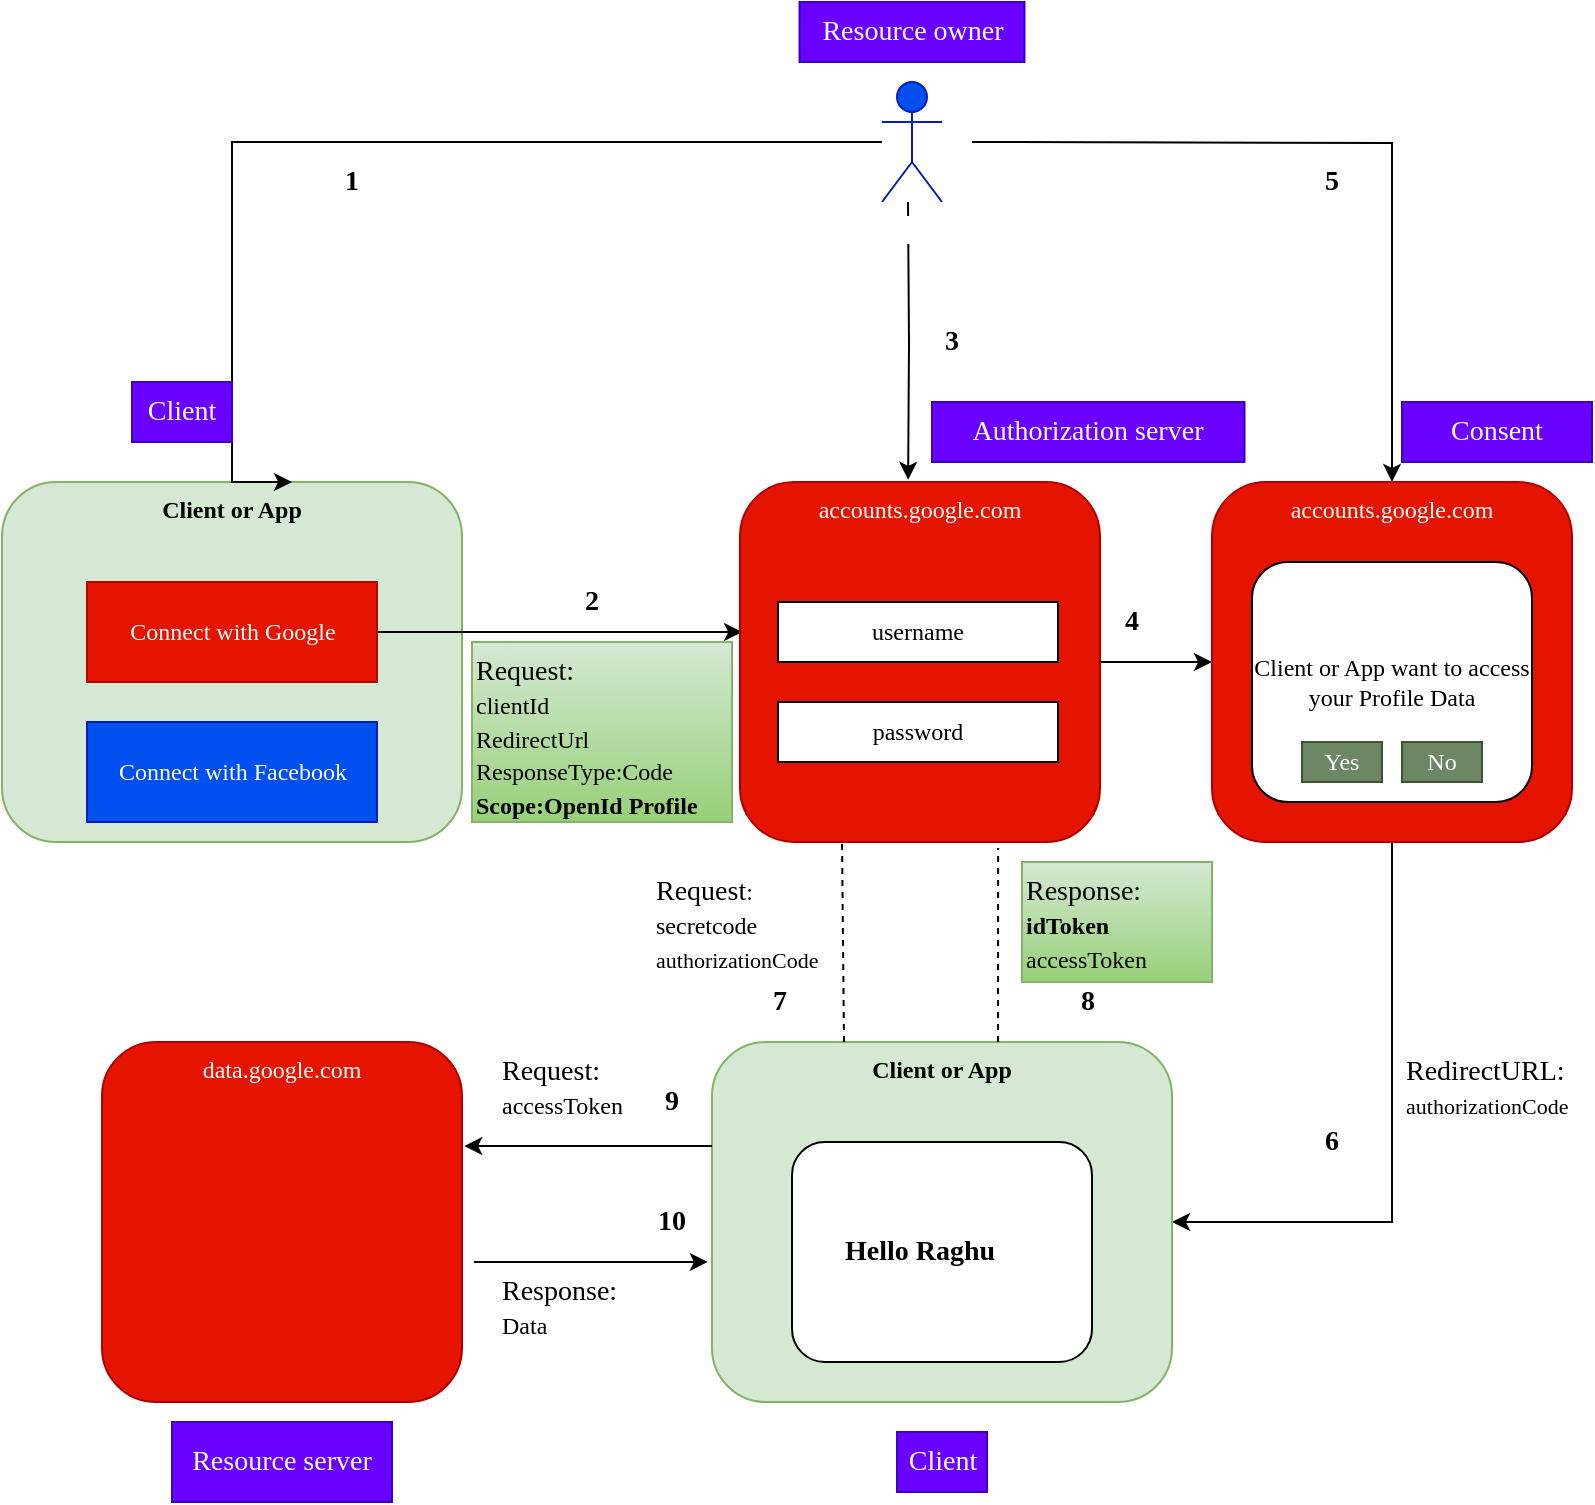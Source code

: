 <mxfile version="12.7.0" type="device"><diagram id="LhICY24OaKC_H1aZuTAq" name="Page-1"><mxGraphModel dx="1102" dy="1633" grid="1" gridSize="10" guides="1" tooltips="1" connect="1" arrows="1" fold="1" page="1" pageScale="1" pageWidth="850" pageHeight="1100" math="0" shadow="0"><root><mxCell id="0"/><mxCell id="1" parent="0"/><mxCell id="HvZNZESN1UvKQp6TMCK1-1" value="Client or App" style="rounded=1;whiteSpace=wrap;html=1;verticalAlign=top;fontStyle=1;fontFamily=Comic Sans MS;fillColor=#d5e8d4;strokeColor=#82b366;" vertex="1" parent="1"><mxGeometry x="45" y="100" width="230" height="180" as="geometry"/></mxCell><mxCell id="HvZNZESN1UvKQp6TMCK1-7" style="edgeStyle=orthogonalEdgeStyle;rounded=0;orthogonalLoop=1;jettySize=auto;html=1;" edge="1" parent="1" source="HvZNZESN1UvKQp6TMCK1-2"><mxGeometry relative="1" as="geometry"><mxPoint x="190" y="100" as="targetPoint"/><Array as="points"><mxPoint x="160" y="-70"/><mxPoint x="160" y="100"/></Array></mxGeometry></mxCell><mxCell id="HvZNZESN1UvKQp6TMCK1-28" style="edgeStyle=orthogonalEdgeStyle;rounded=0;orthogonalLoop=1;jettySize=auto;html=1;entryX=0.467;entryY=-0.006;entryDx=0;entryDy=0;entryPerimeter=0;fontFamily=Comic Sans MS;" edge="1" parent="1" target="HvZNZESN1UvKQp6TMCK1-11"><mxGeometry relative="1" as="geometry"><mxPoint x="498" y="-40" as="sourcePoint"/></mxGeometry></mxCell><mxCell id="HvZNZESN1UvKQp6TMCK1-30" style="edgeStyle=orthogonalEdgeStyle;rounded=0;orthogonalLoop=1;jettySize=auto;html=1;entryX=0.5;entryY=0;entryDx=0;entryDy=0;fontFamily=Comic Sans MS;" edge="1" parent="1" target="HvZNZESN1UvKQp6TMCK1-16"><mxGeometry relative="1" as="geometry"><mxPoint x="530" y="-70" as="sourcePoint"/></mxGeometry></mxCell><mxCell id="HvZNZESN1UvKQp6TMCK1-2" value="User" style="shape=umlActor;verticalLabelPosition=bottom;labelBackgroundColor=#ffffff;verticalAlign=top;html=1;outlineConnect=0;fontStyle=1;fillColor=#0050ef;strokeColor=#001DBC;fontColor=#ffffff;" vertex="1" parent="1"><mxGeometry x="485" y="-100" width="30" height="60" as="geometry"/></mxCell><mxCell id="HvZNZESN1UvKQp6TMCK1-31" style="edgeStyle=orthogonalEdgeStyle;rounded=0;orthogonalLoop=1;jettySize=auto;html=1;entryX=0.006;entryY=0.417;entryDx=0;entryDy=0;entryPerimeter=0;fontFamily=Comic Sans MS;" edge="1" parent="1" source="HvZNZESN1UvKQp6TMCK1-8" target="HvZNZESN1UvKQp6TMCK1-11"><mxGeometry relative="1" as="geometry"/></mxCell><mxCell id="HvZNZESN1UvKQp6TMCK1-8" value="Connect with Google" style="rounded=0;whiteSpace=wrap;html=1;fontFamily=Comic Sans MS;fillColor=#e51400;strokeColor=#B20000;fontColor=#ffffff;" vertex="1" parent="1"><mxGeometry x="87.5" y="150" width="145" height="50" as="geometry"/></mxCell><mxCell id="HvZNZESN1UvKQp6TMCK1-9" value="Connect with Facebook" style="rounded=0;whiteSpace=wrap;html=1;fontFamily=Comic Sans MS;fillColor=#0050ef;strokeColor=#001DBC;fontColor=#ffffff;" vertex="1" parent="1"><mxGeometry x="87.5" y="220" width="145" height="50" as="geometry"/></mxCell><mxCell id="HvZNZESN1UvKQp6TMCK1-32" style="edgeStyle=orthogonalEdgeStyle;rounded=0;orthogonalLoop=1;jettySize=auto;html=1;entryX=0;entryY=0.5;entryDx=0;entryDy=0;fontFamily=Comic Sans MS;" edge="1" parent="1" source="HvZNZESN1UvKQp6TMCK1-11" target="HvZNZESN1UvKQp6TMCK1-16"><mxGeometry relative="1" as="geometry"/></mxCell><mxCell id="HvZNZESN1UvKQp6TMCK1-11" value="accounts.google.com" style="rounded=1;whiteSpace=wrap;html=1;fontFamily=Comic Sans MS;fillColor=#e51400;strokeColor=#B20000;fontColor=#ffffff;verticalAlign=top;" vertex="1" parent="1"><mxGeometry x="414" y="100" width="180" height="180" as="geometry"/></mxCell><mxCell id="HvZNZESN1UvKQp6TMCK1-12" value="username" style="rounded=0;whiteSpace=wrap;html=1;fontFamily=Comic Sans MS;" vertex="1" parent="1"><mxGeometry x="433" y="160" width="140" height="30" as="geometry"/></mxCell><mxCell id="HvZNZESN1UvKQp6TMCK1-13" value="password" style="rounded=0;whiteSpace=wrap;html=1;fontFamily=Comic Sans MS;" vertex="1" parent="1"><mxGeometry x="433" y="210" width="140" height="30" as="geometry"/></mxCell><mxCell id="HvZNZESN1UvKQp6TMCK1-39" style="edgeStyle=orthogonalEdgeStyle;rounded=0;orthogonalLoop=1;jettySize=auto;html=1;exitX=0.5;exitY=1;exitDx=0;exitDy=0;entryX=1;entryY=0.5;entryDx=0;entryDy=0;fontFamily=Comic Sans MS;fontSize=14;" edge="1" parent="1" source="HvZNZESN1UvKQp6TMCK1-16" target="HvZNZESN1UvKQp6TMCK1-38"><mxGeometry relative="1" as="geometry"/></mxCell><mxCell id="HvZNZESN1UvKQp6TMCK1-16" value="accounts.google.com" style="rounded=1;whiteSpace=wrap;html=1;fontFamily=Comic Sans MS;fillColor=#e51400;strokeColor=#B20000;fontColor=#ffffff;verticalAlign=top;" vertex="1" parent="1"><mxGeometry x="650" y="100" width="180" height="180" as="geometry"/></mxCell><mxCell id="HvZNZESN1UvKQp6TMCK1-17" value="Client or App want to access your Profile Data" style="rounded=1;whiteSpace=wrap;html=1;fontFamily=Comic Sans MS;" vertex="1" parent="1"><mxGeometry x="670" y="140" width="140" height="120" as="geometry"/></mxCell><mxCell id="HvZNZESN1UvKQp6TMCK1-18" value="Yes" style="text;html=1;strokeColor=#3A5431;fillColor=#6d8764;align=center;verticalAlign=middle;whiteSpace=wrap;rounded=0;fontFamily=Comic Sans MS;fontColor=#ffffff;" vertex="1" parent="1"><mxGeometry x="695" y="230" width="40" height="20" as="geometry"/></mxCell><mxCell id="HvZNZESN1UvKQp6TMCK1-19" value="No" style="text;html=1;strokeColor=#3A5431;fillColor=#6d8764;align=center;verticalAlign=middle;whiteSpace=wrap;rounded=0;fontFamily=Comic Sans MS;fontColor=#ffffff;" vertex="1" parent="1"><mxGeometry x="745" y="230" width="40" height="20" as="geometry"/></mxCell><mxCell id="HvZNZESN1UvKQp6TMCK1-33" value="1" style="text;html=1;strokeColor=none;fillColor=none;align=center;verticalAlign=middle;whiteSpace=wrap;rounded=0;fontFamily=Comic Sans MS;fontStyle=1;fontSize=14;" vertex="1" parent="1"><mxGeometry x="200" y="-60" width="40" height="20" as="geometry"/></mxCell><mxCell id="HvZNZESN1UvKQp6TMCK1-34" value="2" style="text;html=1;strokeColor=none;fillColor=none;align=center;verticalAlign=middle;whiteSpace=wrap;rounded=0;fontFamily=Comic Sans MS;fontStyle=1;fontSize=14;" vertex="1" parent="1"><mxGeometry x="320" y="150" width="40" height="20" as="geometry"/></mxCell><mxCell id="HvZNZESN1UvKQp6TMCK1-35" value="3" style="text;html=1;strokeColor=none;fillColor=none;align=center;verticalAlign=middle;whiteSpace=wrap;rounded=0;fontFamily=Comic Sans MS;fontStyle=1;fontSize=14;" vertex="1" parent="1"><mxGeometry x="500" y="20" width="40" height="20" as="geometry"/></mxCell><mxCell id="HvZNZESN1UvKQp6TMCK1-36" value="4" style="text;html=1;strokeColor=none;fillColor=none;align=center;verticalAlign=middle;whiteSpace=wrap;rounded=0;fontFamily=Comic Sans MS;fontStyle=1;fontSize=14;" vertex="1" parent="1"><mxGeometry x="590" y="160" width="40" height="20" as="geometry"/></mxCell><mxCell id="HvZNZESN1UvKQp6TMCK1-37" value="5" style="text;html=1;strokeColor=none;fillColor=none;align=center;verticalAlign=middle;whiteSpace=wrap;rounded=0;fontFamily=Comic Sans MS;fontStyle=1;fontSize=14;" vertex="1" parent="1"><mxGeometry x="690" y="-60" width="40" height="20" as="geometry"/></mxCell><mxCell id="HvZNZESN1UvKQp6TMCK1-38" value="Client or App" style="rounded=1;whiteSpace=wrap;html=1;verticalAlign=top;fontStyle=1;fontFamily=Comic Sans MS;fillColor=#d5e8d4;strokeColor=#82b366;" vertex="1" parent="1"><mxGeometry x="400" y="380" width="230" height="180" as="geometry"/></mxCell><mxCell id="HvZNZESN1UvKQp6TMCK1-40" value="data.google.com" style="rounded=1;whiteSpace=wrap;html=1;fontFamily=Comic Sans MS;fillColor=#e51400;strokeColor=#B20000;fontColor=#ffffff;verticalAlign=top;" vertex="1" parent="1"><mxGeometry x="95" y="380" width="180" height="180" as="geometry"/></mxCell><mxCell id="HvZNZESN1UvKQp6TMCK1-42" value="6" style="text;html=1;strokeColor=none;fillColor=none;align=center;verticalAlign=middle;whiteSpace=wrap;rounded=0;fontFamily=Comic Sans MS;fontStyle=1;fontSize=14;" vertex="1" parent="1"><mxGeometry x="690" y="420" width="40" height="20" as="geometry"/></mxCell><mxCell id="HvZNZESN1UvKQp6TMCK1-43" value="7" style="text;html=1;strokeColor=none;fillColor=none;align=center;verticalAlign=middle;whiteSpace=wrap;rounded=0;fontFamily=Comic Sans MS;fontStyle=1;fontSize=14;" vertex="1" parent="1"><mxGeometry x="414" y="350" width="40" height="20" as="geometry"/></mxCell><mxCell id="HvZNZESN1UvKQp6TMCK1-47" value="Client" style="text;html=1;strokeColor=#3700CC;fillColor=#6a00ff;align=center;verticalAlign=middle;whiteSpace=wrap;rounded=0;fontFamily=Comic Sans MS;fontSize=14;fontColor=#ffffff;" vertex="1" parent="1"><mxGeometry x="110" y="50" width="50" height="30" as="geometry"/></mxCell><mxCell id="HvZNZESN1UvKQp6TMCK1-48" value="Resource owner" style="text;html=1;strokeColor=#3700CC;fillColor=#6a00ff;align=center;verticalAlign=middle;whiteSpace=wrap;rounded=0;fontFamily=Comic Sans MS;fontSize=14;fontColor=#ffffff;" vertex="1" parent="1"><mxGeometry x="443.75" y="-140" width="112.5" height="30" as="geometry"/></mxCell><mxCell id="HvZNZESN1UvKQp6TMCK1-49" value="Authorization server" style="text;html=1;strokeColor=#3700CC;fillColor=#6a00ff;align=center;verticalAlign=middle;whiteSpace=wrap;rounded=0;fontFamily=Comic Sans MS;fontSize=14;fontColor=#ffffff;" vertex="1" parent="1"><mxGeometry x="510" y="60" width="156.25" height="30" as="geometry"/></mxCell><mxCell id="HvZNZESN1UvKQp6TMCK1-50" value="Client" style="text;html=1;strokeColor=#3700CC;fillColor=#6a00ff;align=center;verticalAlign=middle;whiteSpace=wrap;rounded=0;fontFamily=Comic Sans MS;fontSize=14;fontColor=#ffffff;" vertex="1" parent="1"><mxGeometry x="492.5" y="575" width="45" height="30" as="geometry"/></mxCell><mxCell id="HvZNZESN1UvKQp6TMCK1-51" value="Resource server" style="text;html=1;strokeColor=#3700CC;fillColor=#6a00ff;align=center;verticalAlign=middle;whiteSpace=wrap;rounded=0;fontFamily=Comic Sans MS;fontSize=14;fontColor=#ffffff;" vertex="1" parent="1"><mxGeometry x="130" y="570" width="110" height="40" as="geometry"/></mxCell><mxCell id="HvZNZESN1UvKQp6TMCK1-53" value="" style="endArrow=none;dashed=1;html=1;fontFamily=Comic Sans MS;fontSize=14;entryX=0.439;entryY=1;entryDx=0;entryDy=0;entryPerimeter=0;" edge="1" parent="1"><mxGeometry width="50" height="50" relative="1" as="geometry"><mxPoint x="466" y="380" as="sourcePoint"/><mxPoint x="465.02" y="280" as="targetPoint"/></mxGeometry></mxCell><mxCell id="HvZNZESN1UvKQp6TMCK1-54" value="" style="endArrow=none;dashed=1;html=1;fontFamily=Comic Sans MS;fontSize=14;entryX=0.717;entryY=1.017;entryDx=0;entryDy=0;entryPerimeter=0;" edge="1" parent="1" target="HvZNZESN1UvKQp6TMCK1-11"><mxGeometry width="50" height="50" relative="1" as="geometry"><mxPoint x="543" y="380" as="sourcePoint"/><mxPoint x="593" y="330" as="targetPoint"/></mxGeometry></mxCell><mxCell id="HvZNZESN1UvKQp6TMCK1-55" value="8" style="text;html=1;strokeColor=none;fillColor=none;align=center;verticalAlign=middle;whiteSpace=wrap;rounded=0;fontFamily=Comic Sans MS;fontStyle=1;fontSize=14;" vertex="1" parent="1"><mxGeometry x="568.13" y="350" width="40" height="20" as="geometry"/></mxCell><mxCell id="HvZNZESN1UvKQp6TMCK1-56" value="9" style="text;html=1;strokeColor=none;fillColor=none;align=center;verticalAlign=middle;whiteSpace=wrap;rounded=0;fontFamily=Comic Sans MS;fontStyle=1;fontSize=14;" vertex="1" parent="1"><mxGeometry x="360" y="400" width="40" height="20" as="geometry"/></mxCell><mxCell id="HvZNZESN1UvKQp6TMCK1-61" value="Request:&lt;br&gt;&lt;font style=&quot;font-size: 12px&quot;&gt;clientId&lt;br&gt;RedirectUrl&lt;br&gt;ResponseType:Code&lt;br&gt;&lt;b&gt;Scope:OpenId Profile&lt;br&gt;&lt;/b&gt;&lt;br&gt;&lt;/font&gt;" style="text;html=1;strokeColor=#82b366;fillColor=#d5e8d4;align=left;verticalAlign=top;whiteSpace=wrap;rounded=0;fontFamily=Comic Sans MS;fontSize=14;gradientColor=#97d077;" vertex="1" parent="1"><mxGeometry x="280" y="180" width="130" height="90" as="geometry"/></mxCell><mxCell id="HvZNZESN1UvKQp6TMCK1-62" value="RedirectURL:&lt;br&gt;&lt;span style=&quot;font-size: 11px&quot;&gt;authorizationCode&lt;/span&gt;" style="text;html=1;strokeColor=none;fillColor=none;align=left;verticalAlign=top;whiteSpace=wrap;rounded=0;fontFamily=Comic Sans MS;fontSize=14;" vertex="1" parent="1"><mxGeometry x="745" y="380" width="95" height="80" as="geometry"/></mxCell><mxCell id="HvZNZESN1UvKQp6TMCK1-63" value="&lt;font style=&quot;font-size: 14px&quot;&gt;Request&lt;/font&gt;&lt;font style=&quot;font-size: 12px&quot;&gt;:&lt;br&gt;secretcode&lt;br&gt;&lt;/font&gt;&lt;span style=&quot;font-size: 11px&quot;&gt;authorizationCode&lt;/span&gt;" style="text;html=1;strokeColor=none;fillColor=none;align=left;verticalAlign=top;whiteSpace=wrap;rounded=0;fontFamily=Comic Sans MS;fontSize=14;" vertex="1" parent="1"><mxGeometry x="370" y="290" width="95" height="50" as="geometry"/></mxCell><mxCell id="HvZNZESN1UvKQp6TMCK1-64" value="&lt;font&gt;Response:&lt;br&gt;&lt;font style=&quot;font-size: 12px&quot;&gt;&lt;b&gt;idToken&lt;br&gt;&lt;/b&gt;accessToken&lt;/font&gt;&lt;br&gt;&lt;/font&gt;" style="text;html=1;strokeColor=#82b366;fillColor=#d5e8d4;align=left;verticalAlign=top;whiteSpace=wrap;rounded=0;fontFamily=Comic Sans MS;fontSize=14;gradientColor=#97d077;" vertex="1" parent="1"><mxGeometry x="555" y="290" width="95" height="60" as="geometry"/></mxCell><mxCell id="HvZNZESN1UvKQp6TMCK1-65" value="&lt;font&gt;Request:&lt;br&gt;&lt;font style=&quot;font-size: 12px&quot;&gt;accessToken&lt;/font&gt;&lt;br&gt;&lt;/font&gt;" style="text;html=1;strokeColor=none;fillColor=none;align=left;verticalAlign=top;whiteSpace=wrap;rounded=0;fontFamily=Comic Sans MS;fontSize=14;" vertex="1" parent="1"><mxGeometry x="292.5" y="380" width="95" height="50" as="geometry"/></mxCell><mxCell id="HvZNZESN1UvKQp6TMCK1-67" value="" style="endArrow=classic;html=1;fontFamily=Comic Sans MS;fontSize=14;entryX=1.006;entryY=0.289;entryDx=0;entryDy=0;entryPerimeter=0;" edge="1" parent="1" target="HvZNZESN1UvKQp6TMCK1-40"><mxGeometry width="50" height="50" relative="1" as="geometry"><mxPoint x="400" y="432" as="sourcePoint"/><mxPoint x="120" y="670" as="targetPoint"/></mxGeometry></mxCell><mxCell id="HvZNZESN1UvKQp6TMCK1-69" value="&lt;font&gt;Response:&lt;br&gt;&lt;font style=&quot;font-size: 12px&quot;&gt;Data&lt;/font&gt;&lt;br&gt;&lt;/font&gt;" style="text;html=1;strokeColor=none;fillColor=none;align=left;verticalAlign=top;whiteSpace=wrap;rounded=0;fontFamily=Comic Sans MS;fontSize=14;" vertex="1" parent="1"><mxGeometry x="292.5" y="490" width="95" height="50" as="geometry"/></mxCell><mxCell id="HvZNZESN1UvKQp6TMCK1-70" value="" style="endArrow=classic;html=1;fontFamily=Comic Sans MS;fontSize=14;entryX=-0.009;entryY=0.611;entryDx=0;entryDy=0;entryPerimeter=0;" edge="1" parent="1" target="HvZNZESN1UvKQp6TMCK1-38"><mxGeometry width="50" height="50" relative="1" as="geometry"><mxPoint x="281" y="490" as="sourcePoint"/><mxPoint x="120" y="670" as="targetPoint"/></mxGeometry></mxCell><mxCell id="HvZNZESN1UvKQp6TMCK1-73" value="10" style="text;html=1;strokeColor=none;fillColor=none;align=center;verticalAlign=middle;whiteSpace=wrap;rounded=0;fontFamily=Comic Sans MS;fontStyle=1;fontSize=14;" vertex="1" parent="1"><mxGeometry x="360" y="460" width="40" height="20" as="geometry"/></mxCell><mxCell id="HvZNZESN1UvKQp6TMCK1-74" value="Consent" style="text;html=1;strokeColor=#3700CC;fillColor=#6a00ff;align=center;verticalAlign=middle;whiteSpace=wrap;rounded=0;fontFamily=Comic Sans MS;fontSize=14;fontColor=#ffffff;" vertex="1" parent="1"><mxGeometry x="745" y="60" width="95" height="30" as="geometry"/></mxCell><mxCell id="HvZNZESN1UvKQp6TMCK1-75" value="&amp;nbsp; &amp;nbsp; &amp;nbsp; &amp;nbsp;&lt;b&gt;Hello Raghu&lt;/b&gt;" style="rounded=1;whiteSpace=wrap;html=1;fontFamily=Comic Sans MS;fontSize=14;align=left;" vertex="1" parent="1"><mxGeometry x="440" y="430" width="150" height="110" as="geometry"/></mxCell></root></mxGraphModel></diagram></mxfile>